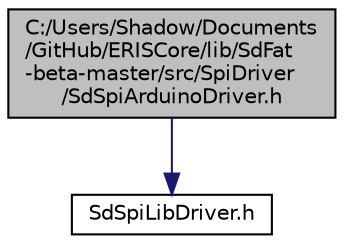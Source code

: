 digraph "C:/Users/Shadow/Documents/GitHub/ERISCore/lib/SdFat-beta-master/src/SpiDriver/SdSpiArduinoDriver.h"
{
 // LATEX_PDF_SIZE
  edge [fontname="Helvetica",fontsize="10",labelfontname="Helvetica",labelfontsize="10"];
  node [fontname="Helvetica",fontsize="10",shape=record];
  Node1 [label="C:/Users/Shadow/Documents\l/GitHub/ERISCore/lib/SdFat\l-beta-master/src/SpiDriver\l/SdSpiArduinoDriver.h",height=0.2,width=0.4,color="black", fillcolor="grey75", style="filled", fontcolor="black",tooltip="SpiDriver classes for Arduino compatible systems."];
  Node1 -> Node2 [color="midnightblue",fontsize="10",style="solid",fontname="Helvetica"];
  Node2 [label="SdSpiLibDriver.h",height=0.2,width=0.4,color="black", fillcolor="white", style="filled",URL="$_sd_spi_lib_driver_8h.html",tooltip="Class using only simple SPI library functions."];
}
